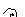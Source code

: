 prologues:=3;
verbatimtex
%&latex
\documentclass{minimal}
\begin{document}
etex

beginfig(0);

vardef tree(expr punktstart,punktslut,n)=
save punkta,punktb;
pair punkta,punktb;

punktb=punktstart rotatedaround(punktslut,120+uniformdeviate(10));
punkta=0.8[punktslut,punktb];

if n>0:
draw punktstart--punktslut withpen pencircle scaled 0.1;
tree(punktslut,punkta,n-1);
fi;

enddef;

tree((1,1),(3,3),50);

endfig;

end
